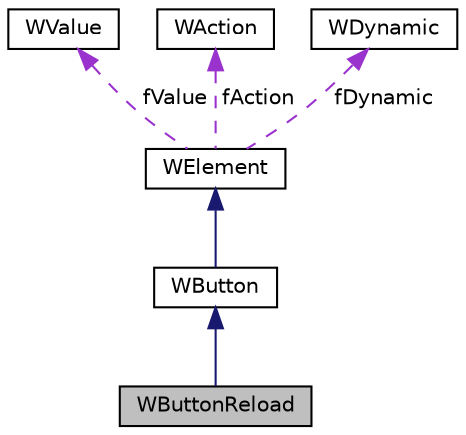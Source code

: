 digraph "WButtonReload"
{
 // LATEX_PDF_SIZE
  edge [fontname="Helvetica",fontsize="10",labelfontname="Helvetica",labelfontsize="10"];
  node [fontname="Helvetica",fontsize="10",shape=record];
  Node1 [label="WButtonReload",height=0.2,width=0.4,color="black", fillcolor="grey75", style="filled", fontcolor="black",tooltip=" "];
  Node2 -> Node1 [dir="back",color="midnightblue",fontsize="10",style="solid",fontname="Helvetica"];
  Node2 [label="WButton",height=0.2,width=0.4,color="black", fillcolor="white", style="filled",URL="$classWButton.html",tooltip=" "];
  Node3 -> Node2 [dir="back",color="midnightblue",fontsize="10",style="solid",fontname="Helvetica"];
  Node3 [label="WElement",height=0.2,width=0.4,color="black", fillcolor="white", style="filled",URL="$classWElement.html",tooltip=" "];
  Node4 -> Node3 [dir="back",color="darkorchid3",fontsize="10",style="dashed",label=" fValue" ,fontname="Helvetica"];
  Node4 [label="WValue",height=0.2,width=0.4,color="black", fillcolor="white", style="filled",URL="$classWValue.html",tooltip=" "];
  Node5 -> Node3 [dir="back",color="darkorchid3",fontsize="10",style="dashed",label=" fAction" ,fontname="Helvetica"];
  Node5 [label="WAction",height=0.2,width=0.4,color="black", fillcolor="white", style="filled",URL="$classWAction.html",tooltip=" "];
  Node6 -> Node3 [dir="back",color="darkorchid3",fontsize="10",style="dashed",label=" fDynamic" ,fontname="Helvetica"];
  Node6 [label="WDynamic",height=0.2,width=0.4,color="black", fillcolor="white", style="filled",URL="$classWDynamic.html",tooltip=" "];
}
